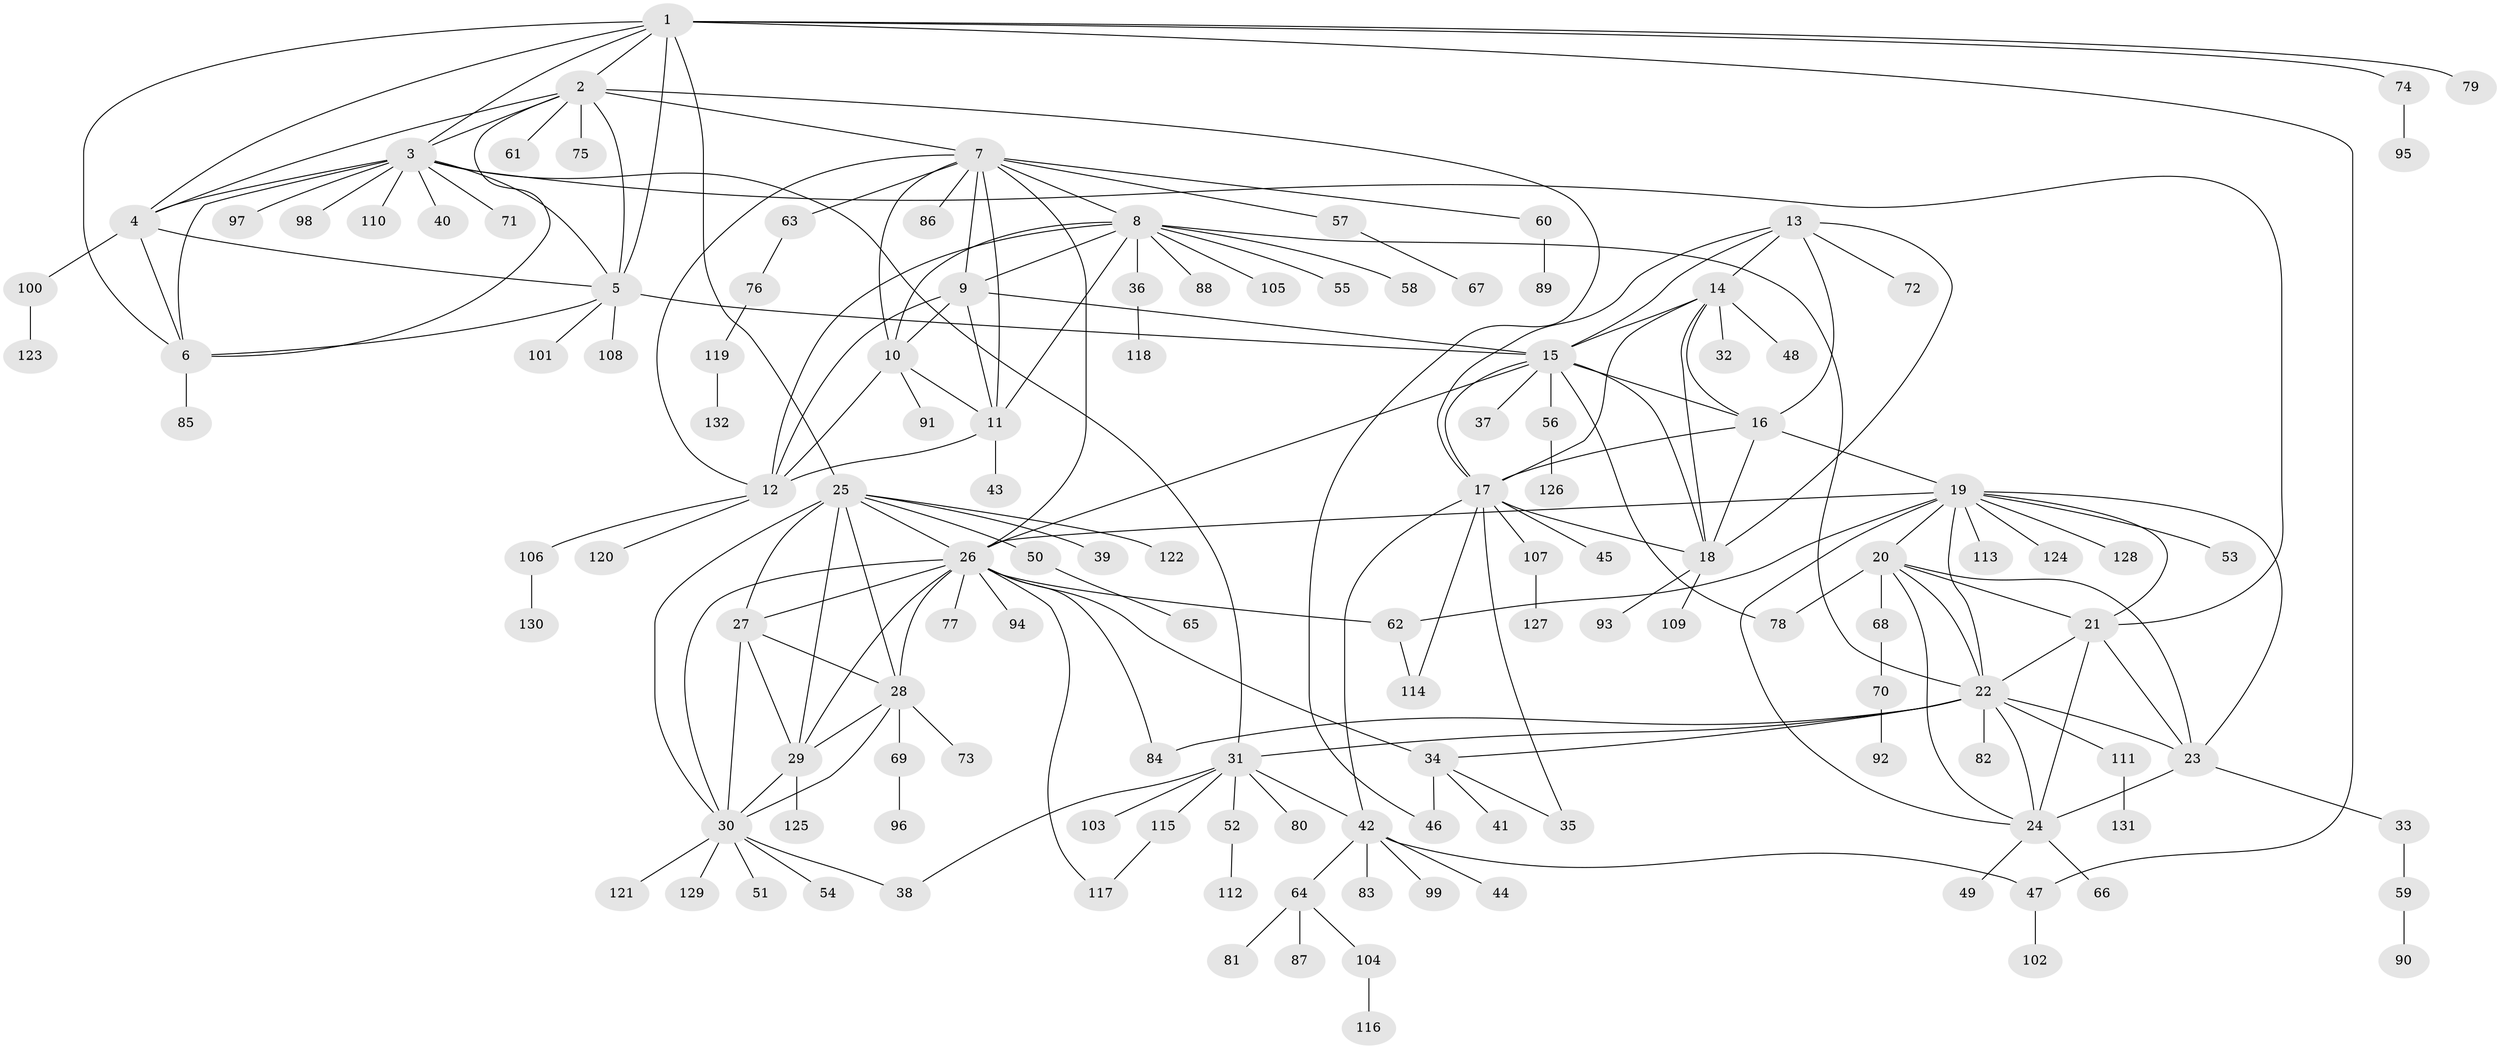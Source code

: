 // Generated by graph-tools (version 1.1) at 2025/26/03/09/25 03:26:44]
// undirected, 132 vertices, 199 edges
graph export_dot {
graph [start="1"]
  node [color=gray90,style=filled];
  1;
  2;
  3;
  4;
  5;
  6;
  7;
  8;
  9;
  10;
  11;
  12;
  13;
  14;
  15;
  16;
  17;
  18;
  19;
  20;
  21;
  22;
  23;
  24;
  25;
  26;
  27;
  28;
  29;
  30;
  31;
  32;
  33;
  34;
  35;
  36;
  37;
  38;
  39;
  40;
  41;
  42;
  43;
  44;
  45;
  46;
  47;
  48;
  49;
  50;
  51;
  52;
  53;
  54;
  55;
  56;
  57;
  58;
  59;
  60;
  61;
  62;
  63;
  64;
  65;
  66;
  67;
  68;
  69;
  70;
  71;
  72;
  73;
  74;
  75;
  76;
  77;
  78;
  79;
  80;
  81;
  82;
  83;
  84;
  85;
  86;
  87;
  88;
  89;
  90;
  91;
  92;
  93;
  94;
  95;
  96;
  97;
  98;
  99;
  100;
  101;
  102;
  103;
  104;
  105;
  106;
  107;
  108;
  109;
  110;
  111;
  112;
  113;
  114;
  115;
  116;
  117;
  118;
  119;
  120;
  121;
  122;
  123;
  124;
  125;
  126;
  127;
  128;
  129;
  130;
  131;
  132;
  1 -- 2;
  1 -- 3;
  1 -- 4;
  1 -- 5;
  1 -- 6;
  1 -- 25;
  1 -- 47;
  1 -- 74;
  1 -- 79;
  2 -- 3;
  2 -- 4;
  2 -- 5;
  2 -- 6;
  2 -- 7;
  2 -- 46;
  2 -- 61;
  2 -- 75;
  3 -- 4;
  3 -- 5;
  3 -- 6;
  3 -- 21;
  3 -- 31;
  3 -- 40;
  3 -- 71;
  3 -- 97;
  3 -- 98;
  3 -- 110;
  4 -- 5;
  4 -- 6;
  4 -- 100;
  5 -- 6;
  5 -- 15;
  5 -- 101;
  5 -- 108;
  6 -- 85;
  7 -- 8;
  7 -- 9;
  7 -- 10;
  7 -- 11;
  7 -- 12;
  7 -- 26;
  7 -- 57;
  7 -- 60;
  7 -- 63;
  7 -- 86;
  8 -- 9;
  8 -- 10;
  8 -- 11;
  8 -- 12;
  8 -- 22;
  8 -- 36;
  8 -- 55;
  8 -- 58;
  8 -- 88;
  8 -- 105;
  9 -- 10;
  9 -- 11;
  9 -- 12;
  9 -- 15;
  10 -- 11;
  10 -- 12;
  10 -- 91;
  11 -- 12;
  11 -- 43;
  12 -- 106;
  12 -- 120;
  13 -- 14;
  13 -- 15;
  13 -- 16;
  13 -- 17;
  13 -- 18;
  13 -- 72;
  14 -- 15;
  14 -- 16;
  14 -- 17;
  14 -- 18;
  14 -- 32;
  14 -- 48;
  15 -- 16;
  15 -- 17;
  15 -- 18;
  15 -- 26;
  15 -- 37;
  15 -- 56;
  15 -- 78;
  16 -- 17;
  16 -- 18;
  16 -- 19;
  17 -- 18;
  17 -- 35;
  17 -- 42;
  17 -- 45;
  17 -- 107;
  17 -- 114;
  18 -- 93;
  18 -- 109;
  19 -- 20;
  19 -- 21;
  19 -- 22;
  19 -- 23;
  19 -- 24;
  19 -- 26;
  19 -- 53;
  19 -- 62;
  19 -- 113;
  19 -- 124;
  19 -- 128;
  20 -- 21;
  20 -- 22;
  20 -- 23;
  20 -- 24;
  20 -- 68;
  20 -- 78;
  21 -- 22;
  21 -- 23;
  21 -- 24;
  22 -- 23;
  22 -- 24;
  22 -- 31;
  22 -- 34;
  22 -- 82;
  22 -- 84;
  22 -- 111;
  23 -- 24;
  23 -- 33;
  24 -- 49;
  24 -- 66;
  25 -- 26;
  25 -- 27;
  25 -- 28;
  25 -- 29;
  25 -- 30;
  25 -- 39;
  25 -- 50;
  25 -- 122;
  26 -- 27;
  26 -- 28;
  26 -- 29;
  26 -- 30;
  26 -- 34;
  26 -- 62;
  26 -- 77;
  26 -- 84;
  26 -- 94;
  26 -- 117;
  27 -- 28;
  27 -- 29;
  27 -- 30;
  28 -- 29;
  28 -- 30;
  28 -- 69;
  28 -- 73;
  29 -- 30;
  29 -- 125;
  30 -- 38;
  30 -- 51;
  30 -- 54;
  30 -- 121;
  30 -- 129;
  31 -- 38;
  31 -- 42;
  31 -- 52;
  31 -- 80;
  31 -- 103;
  31 -- 115;
  33 -- 59;
  34 -- 35;
  34 -- 41;
  34 -- 46;
  36 -- 118;
  42 -- 44;
  42 -- 47;
  42 -- 64;
  42 -- 83;
  42 -- 99;
  47 -- 102;
  50 -- 65;
  52 -- 112;
  56 -- 126;
  57 -- 67;
  59 -- 90;
  60 -- 89;
  62 -- 114;
  63 -- 76;
  64 -- 81;
  64 -- 87;
  64 -- 104;
  68 -- 70;
  69 -- 96;
  70 -- 92;
  74 -- 95;
  76 -- 119;
  100 -- 123;
  104 -- 116;
  106 -- 130;
  107 -- 127;
  111 -- 131;
  115 -- 117;
  119 -- 132;
}
